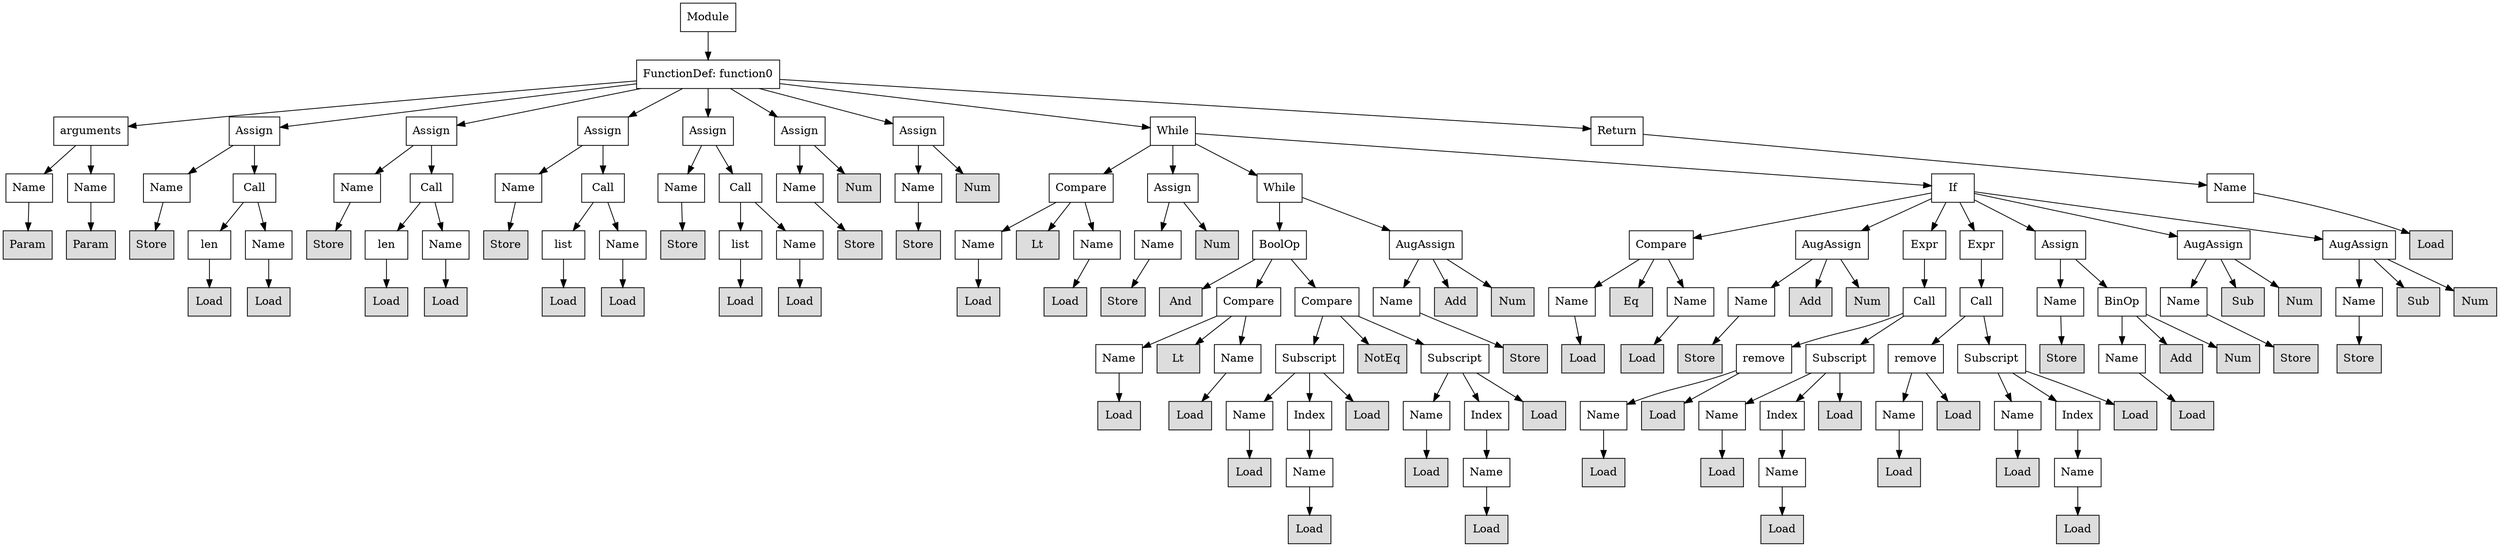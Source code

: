digraph G {
n0 [shape=rect, label="Module"];
n1 [shape=rect, label="FunctionDef: function0"];
n2 [shape=rect, label="arguments"];
n3 [shape=rect, label="Assign"];
n4 [shape=rect, label="Assign"];
n5 [shape=rect, label="Assign"];
n6 [shape=rect, label="Assign"];
n7 [shape=rect, label="Assign"];
n8 [shape=rect, label="Assign"];
n9 [shape=rect, label="While"];
n10 [shape=rect, label="Return"];
n11 [shape=rect, label="Name"];
n12 [shape=rect, label="Name"];
n13 [shape=rect, label="Name"];
n14 [shape=rect, label="Call"];
n15 [shape=rect, label="Name"];
n16 [shape=rect, label="Call"];
n17 [shape=rect, label="Name"];
n18 [shape=rect, label="Call"];
n19 [shape=rect, label="Name"];
n20 [shape=rect, label="Call"];
n21 [shape=rect, label="Name"];
n22 [shape=rect, label="Num" style="filled" fillcolor="#dddddd"];
n23 [shape=rect, label="Name"];
n24 [shape=rect, label="Num" style="filled" fillcolor="#dddddd"];
n25 [shape=rect, label="Compare"];
n26 [shape=rect, label="Assign"];
n27 [shape=rect, label="While"];
n28 [shape=rect, label="If"];
n29 [shape=rect, label="Name"];
n30 [shape=rect, label="Param" style="filled" fillcolor="#dddddd"];
n31 [shape=rect, label="Param" style="filled" fillcolor="#dddddd"];
n32 [shape=rect, label="Store" style="filled" fillcolor="#dddddd"];
n33 [shape=rect, label="len"];
n34 [shape=rect, label="Name"];
n35 [shape=rect, label="Store" style="filled" fillcolor="#dddddd"];
n36 [shape=rect, label="len"];
n37 [shape=rect, label="Name"];
n38 [shape=rect, label="Store" style="filled" fillcolor="#dddddd"];
n39 [shape=rect, label="list"];
n40 [shape=rect, label="Name"];
n41 [shape=rect, label="Store" style="filled" fillcolor="#dddddd"];
n42 [shape=rect, label="list"];
n43 [shape=rect, label="Name"];
n44 [shape=rect, label="Store" style="filled" fillcolor="#dddddd"];
n45 [shape=rect, label="Store" style="filled" fillcolor="#dddddd"];
n46 [shape=rect, label="Name"];
n47 [shape=rect, label="Lt" style="filled" fillcolor="#dddddd"];
n48 [shape=rect, label="Name"];
n49 [shape=rect, label="Name"];
n50 [shape=rect, label="Num" style="filled" fillcolor="#dddddd"];
n51 [shape=rect, label="BoolOp"];
n52 [shape=rect, label="AugAssign"];
n53 [shape=rect, label="Compare"];
n54 [shape=rect, label="AugAssign"];
n55 [shape=rect, label="Expr"];
n56 [shape=rect, label="Expr"];
n57 [shape=rect, label="Assign"];
n58 [shape=rect, label="AugAssign"];
n59 [shape=rect, label="AugAssign"];
n60 [shape=rect, label="Load" style="filled" fillcolor="#dddddd"];
n61 [shape=rect, label="Load" style="filled" fillcolor="#dddddd"];
n62 [shape=rect, label="Load" style="filled" fillcolor="#dddddd"];
n63 [shape=rect, label="Load" style="filled" fillcolor="#dddddd"];
n64 [shape=rect, label="Load" style="filled" fillcolor="#dddddd"];
n65 [shape=rect, label="Load" style="filled" fillcolor="#dddddd"];
n66 [shape=rect, label="Load" style="filled" fillcolor="#dddddd"];
n67 [shape=rect, label="Load" style="filled" fillcolor="#dddddd"];
n68 [shape=rect, label="Load" style="filled" fillcolor="#dddddd"];
n69 [shape=rect, label="Load" style="filled" fillcolor="#dddddd"];
n70 [shape=rect, label="Load" style="filled" fillcolor="#dddddd"];
n71 [shape=rect, label="Store" style="filled" fillcolor="#dddddd"];
n72 [shape=rect, label="And" style="filled" fillcolor="#dddddd"];
n73 [shape=rect, label="Compare"];
n74 [shape=rect, label="Compare"];
n75 [shape=rect, label="Name"];
n76 [shape=rect, label="Add" style="filled" fillcolor="#dddddd"];
n77 [shape=rect, label="Num" style="filled" fillcolor="#dddddd"];
n78 [shape=rect, label="Name"];
n79 [shape=rect, label="Eq" style="filled" fillcolor="#dddddd"];
n80 [shape=rect, label="Name"];
n81 [shape=rect, label="Name"];
n82 [shape=rect, label="Add" style="filled" fillcolor="#dddddd"];
n83 [shape=rect, label="Num" style="filled" fillcolor="#dddddd"];
n84 [shape=rect, label="Call"];
n85 [shape=rect, label="Call"];
n86 [shape=rect, label="Name"];
n87 [shape=rect, label="BinOp"];
n88 [shape=rect, label="Name"];
n89 [shape=rect, label="Sub" style="filled" fillcolor="#dddddd"];
n90 [shape=rect, label="Num" style="filled" fillcolor="#dddddd"];
n91 [shape=rect, label="Name"];
n92 [shape=rect, label="Sub" style="filled" fillcolor="#dddddd"];
n93 [shape=rect, label="Num" style="filled" fillcolor="#dddddd"];
n94 [shape=rect, label="Name"];
n95 [shape=rect, label="Lt" style="filled" fillcolor="#dddddd"];
n96 [shape=rect, label="Name"];
n97 [shape=rect, label="Subscript"];
n98 [shape=rect, label="NotEq" style="filled" fillcolor="#dddddd"];
n99 [shape=rect, label="Subscript"];
n100 [shape=rect, label="Store" style="filled" fillcolor="#dddddd"];
n101 [shape=rect, label="Load" style="filled" fillcolor="#dddddd"];
n102 [shape=rect, label="Load" style="filled" fillcolor="#dddddd"];
n103 [shape=rect, label="Store" style="filled" fillcolor="#dddddd"];
n104 [shape=rect, label="remove"];
n105 [shape=rect, label="Subscript"];
n106 [shape=rect, label="remove"];
n107 [shape=rect, label="Subscript"];
n108 [shape=rect, label="Store" style="filled" fillcolor="#dddddd"];
n109 [shape=rect, label="Name"];
n110 [shape=rect, label="Add" style="filled" fillcolor="#dddddd"];
n111 [shape=rect, label="Num" style="filled" fillcolor="#dddddd"];
n112 [shape=rect, label="Store" style="filled" fillcolor="#dddddd"];
n113 [shape=rect, label="Store" style="filled" fillcolor="#dddddd"];
n114 [shape=rect, label="Load" style="filled" fillcolor="#dddddd"];
n115 [shape=rect, label="Load" style="filled" fillcolor="#dddddd"];
n116 [shape=rect, label="Name"];
n117 [shape=rect, label="Index"];
n118 [shape=rect, label="Load" style="filled" fillcolor="#dddddd"];
n119 [shape=rect, label="Name"];
n120 [shape=rect, label="Index"];
n121 [shape=rect, label="Load" style="filled" fillcolor="#dddddd"];
n122 [shape=rect, label="Name"];
n123 [shape=rect, label="Load" style="filled" fillcolor="#dddddd"];
n124 [shape=rect, label="Name"];
n125 [shape=rect, label="Index"];
n126 [shape=rect, label="Load" style="filled" fillcolor="#dddddd"];
n127 [shape=rect, label="Name"];
n128 [shape=rect, label="Load" style="filled" fillcolor="#dddddd"];
n129 [shape=rect, label="Name"];
n130 [shape=rect, label="Index"];
n131 [shape=rect, label="Load" style="filled" fillcolor="#dddddd"];
n132 [shape=rect, label="Load" style="filled" fillcolor="#dddddd"];
n133 [shape=rect, label="Load" style="filled" fillcolor="#dddddd"];
n134 [shape=rect, label="Name"];
n135 [shape=rect, label="Load" style="filled" fillcolor="#dddddd"];
n136 [shape=rect, label="Name"];
n137 [shape=rect, label="Load" style="filled" fillcolor="#dddddd"];
n138 [shape=rect, label="Load" style="filled" fillcolor="#dddddd"];
n139 [shape=rect, label="Name"];
n140 [shape=rect, label="Load" style="filled" fillcolor="#dddddd"];
n141 [shape=rect, label="Load" style="filled" fillcolor="#dddddd"];
n142 [shape=rect, label="Name"];
n143 [shape=rect, label="Load" style="filled" fillcolor="#dddddd"];
n144 [shape=rect, label="Load" style="filled" fillcolor="#dddddd"];
n145 [shape=rect, label="Load" style="filled" fillcolor="#dddddd"];
n146 [shape=rect, label="Load" style="filled" fillcolor="#dddddd"];
n0 -> n1;
n1 -> n2;
n1 -> n3;
n1 -> n4;
n1 -> n5;
n1 -> n6;
n1 -> n7;
n1 -> n8;
n1 -> n9;
n1 -> n10;
n2 -> n11;
n2 -> n12;
n3 -> n13;
n3 -> n14;
n4 -> n15;
n4 -> n16;
n5 -> n17;
n5 -> n18;
n6 -> n19;
n6 -> n20;
n7 -> n21;
n7 -> n22;
n8 -> n23;
n8 -> n24;
n9 -> n25;
n9 -> n26;
n9 -> n27;
n9 -> n28;
n10 -> n29;
n11 -> n30;
n12 -> n31;
n13 -> n32;
n14 -> n33;
n14 -> n34;
n15 -> n35;
n16 -> n36;
n16 -> n37;
n17 -> n38;
n18 -> n39;
n18 -> n40;
n19 -> n41;
n20 -> n42;
n20 -> n43;
n21 -> n44;
n23 -> n45;
n25 -> n46;
n25 -> n47;
n25 -> n48;
n26 -> n49;
n26 -> n50;
n27 -> n51;
n27 -> n52;
n28 -> n53;
n28 -> n54;
n28 -> n55;
n28 -> n56;
n28 -> n57;
n28 -> n58;
n28 -> n59;
n29 -> n60;
n33 -> n61;
n34 -> n62;
n36 -> n63;
n37 -> n64;
n39 -> n65;
n40 -> n66;
n42 -> n67;
n43 -> n68;
n46 -> n69;
n48 -> n70;
n49 -> n71;
n51 -> n72;
n51 -> n73;
n51 -> n74;
n52 -> n75;
n52 -> n76;
n52 -> n77;
n53 -> n78;
n53 -> n79;
n53 -> n80;
n54 -> n81;
n54 -> n82;
n54 -> n83;
n55 -> n84;
n56 -> n85;
n57 -> n86;
n57 -> n87;
n58 -> n88;
n58 -> n89;
n58 -> n90;
n59 -> n91;
n59 -> n92;
n59 -> n93;
n73 -> n94;
n73 -> n95;
n73 -> n96;
n74 -> n97;
n74 -> n98;
n74 -> n99;
n75 -> n100;
n78 -> n101;
n80 -> n102;
n81 -> n103;
n84 -> n104;
n84 -> n105;
n85 -> n106;
n85 -> n107;
n86 -> n108;
n87 -> n109;
n87 -> n110;
n87 -> n111;
n88 -> n112;
n91 -> n113;
n94 -> n114;
n96 -> n115;
n97 -> n116;
n97 -> n117;
n97 -> n118;
n99 -> n119;
n99 -> n120;
n99 -> n121;
n104 -> n122;
n104 -> n123;
n105 -> n124;
n105 -> n125;
n105 -> n126;
n106 -> n127;
n106 -> n128;
n107 -> n129;
n107 -> n130;
n107 -> n131;
n109 -> n132;
n116 -> n133;
n117 -> n134;
n119 -> n135;
n120 -> n136;
n122 -> n137;
n124 -> n138;
n125 -> n139;
n127 -> n140;
n129 -> n141;
n130 -> n142;
n134 -> n143;
n136 -> n144;
n139 -> n145;
n142 -> n146;
}
